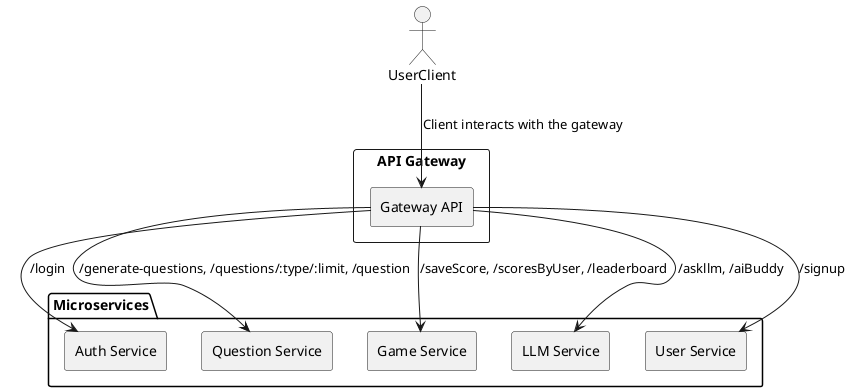 @startuml Domain_Model

skinparam componentStyle rectangle

actor UserClient

rectangle "API Gateway" {
  [Gateway API]
}

package "Microservices" {
  [Auth Service] as AuthSvc
  [Question Service] as QuestionSvc
  [Game Service] as GameSvc
  [LLM Service] as LLM
  [User Service] as UserSvc
}

UserClient --> [Gateway API] : Client interacts with the gateway
[Gateway API] --> AuthSvc : /login
[Gateway API] --> QuestionSvc : /generate-questions, /questions/:type/:limit, /question
[Gateway API] --> GameSvc : /saveScore, /scoresByUser, /leaderboard
[Gateway API] --> LLM : /askllm, /aiBuddy
[Gateway API] --> UserSvc : /signup


@enduml
